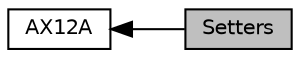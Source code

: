 digraph "Setters"
{
  edge [fontname="Helvetica",fontsize="10",labelfontname="Helvetica",labelfontsize="10"];
  node [fontname="Helvetica",fontsize="10",shape=record];
  rankdir=LR;
  Node0 [label="Setters",height=0.2,width=0.4,color="black", fillcolor="grey75", style="filled", fontcolor="black"];
  Node1 [label="AX12A",height=0.2,width=0.4,color="black", fillcolor="white", style="filled",URL="$group___a_x12_a.html",tooltip="Globally-accessible functions for interfacing with AX12A actuators. These functions are specific to A..."];
  Node1->Node0 [shape=plaintext, dir="back", style="solid"];
}

